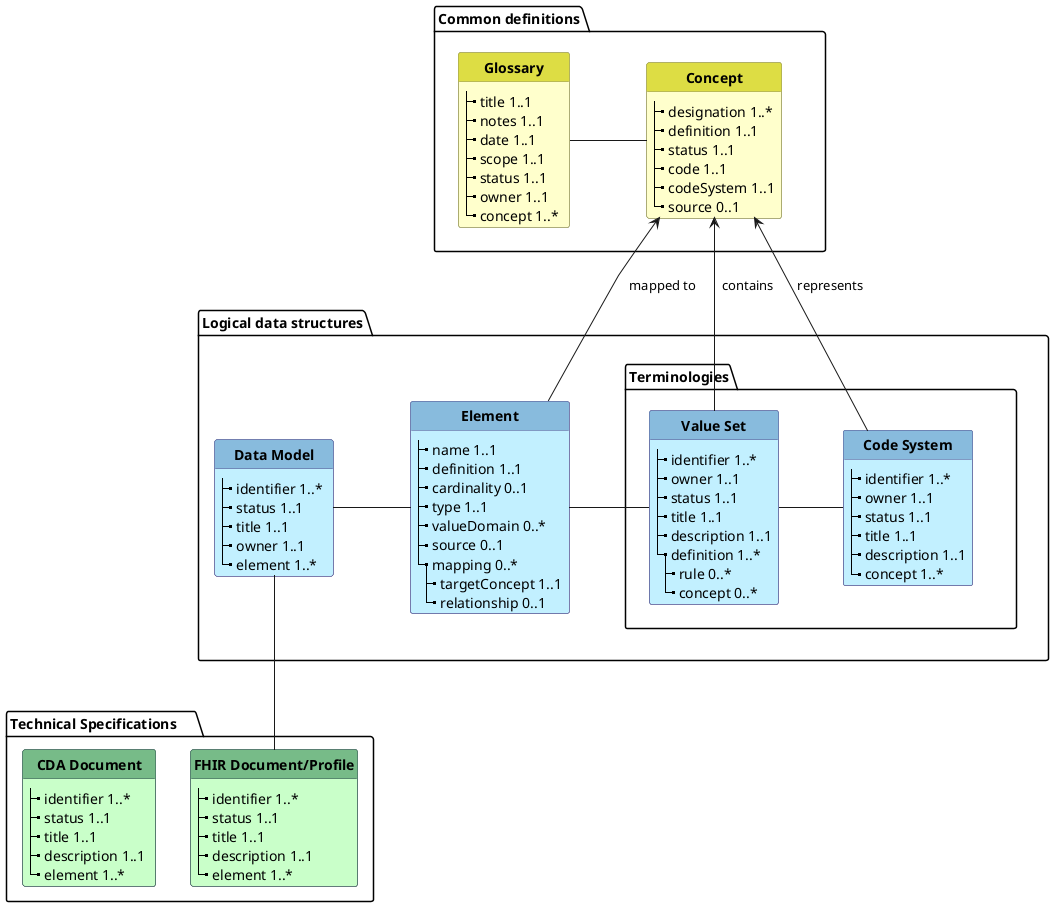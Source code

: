 @startuml

'skinparam linetype ortho
skinparam linetype polyline
hide circle
hide stereotype
hide methods

'!pragma layout smetana

skinparam class<<MD>> {
 BorderColor DarkSlateGray
 BackgroundColor TECHNOLOGY
 HeaderBackgroundColor #7b8
}

skinparam class<<BU>> {
 BorderColor #909050
 BackgroundColor BUSINESS
 HeaderBackgroundColor #dd4
}

skinparam class<<TM>> {
 BorderColor #505090
 BackgroundColor APPLICATION
 HeaderBackgroundColor #8bd
}


Package "Common definitions" as glossary {

class "**Glossary**" as G<<BU>> {
  |_ title 1..1
  |_ notes 1..1   
  |_ date 1..1
  |_ scope 1..1
  |_ status 1..1
  |_ owner 1..1
  |_ concept 1..*   
}


class "**Concept**" as C<<BU>> {
  |_ designation 1..*
  |_ definition 1..1
  |_ status 1..1
  |_ code 1..1 
  |_ codeSystem 1..1  
  |_ source 0..1    
}

}

Package "Logical data structures" as logical {
class "**Data Model**" as LM<<TM>> {
  |_ identifier 1..*   
  |_ status 1..1
  |_ title 1..1
  |_ owner 1..1
  |_ element 1..*
}


class "**Element**" as EL<<TM>> {
  |_ name 1..1
  |_ definition 1..1
  |_ cardinality 0..1
  |_ type 1..1
  |_ valueDomain 0..*
  |_ source 0..1
  |_ mapping 0..*
    |_ targetConcept 1..1  
    |_ relationship 0..1    
}

Package "Terminologies" as term {
class "**Value Set**" as VS<<TM>> {
  |_ identifier 1..*   
  |_ owner 1..1   
  |_ status 1..1
  |_ title 1..1
  |_ description 1..1  
  |_ definition 1..*
    |_ rule 0..*
    |_ concept 0..*
}

class "**Code System**" as CS<<TM>> {
  |_ identifier 1..*   
  |_ owner 1..1   
  |_ status 1..1
  |_ title 1..1
  |_ description 1..1  
  |_ concept 1..*
}
}
}

Package "Technical Specifications     " as Profiles {
class "**FHIR Document/Profile**" as PR<<MD>> {
  |_ identifier 1..*   
  |_ status 1..1
  |_ title 1..1
  |_ description 1..1   
  |_ element 1..*
}

class "**CDA Document**" as CDA<<MD>> {
  |_ identifier 1..*   
  |_ status 1..1
  |_ title 1..1
  |_ description 1..1   
  |_ element 1..*
}

}



G -r- C:  "            "  
C <-r- CS: " represents " 
C <-d- VS: "  contains "  
C <-d- EL:  "   mapped to   "  

LM -r- EL:  "            "  
EL-r- VS: "             "
VS -r- CS: "        "
LM-d- PR: "      "

LM -u[hidden]- G: "      "


glossary -d[hidden]- term

@enduml
